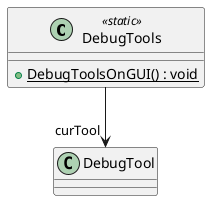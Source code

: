 @startuml
class DebugTools <<static>> {
    + {static} DebugToolsOnGUI() : void
}
DebugTools --> "curTool" DebugTool
@enduml

